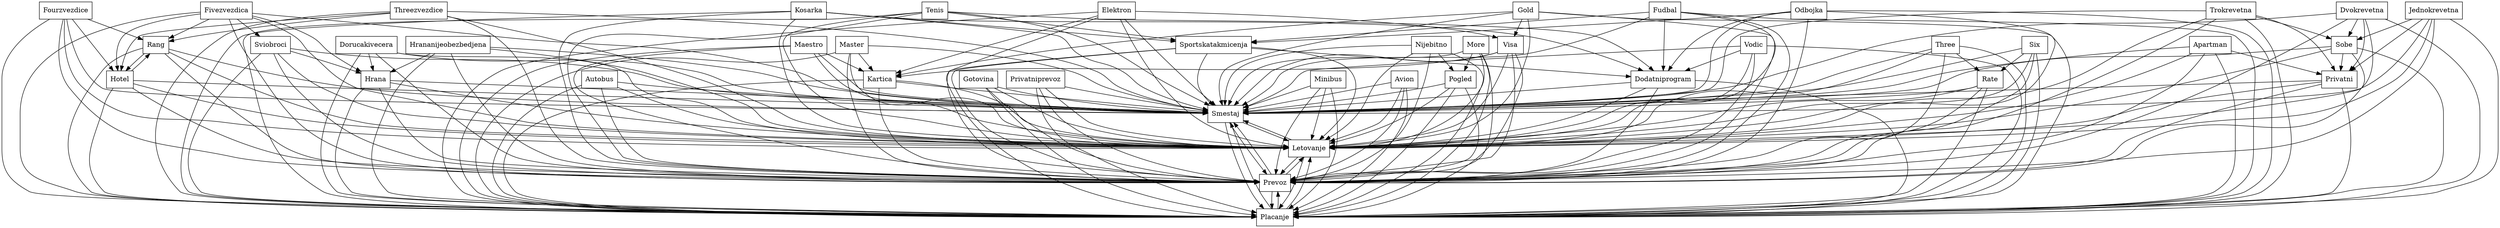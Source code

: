 digraph{
graph [rankdir=TB];
node [shape=box];
edge [arrowhead=normal];
0[label="Rang",]
1[label="Tenis",]
2[label="Elektron",]
3[label="Smestaj",]
4[label="Sviobroci",]
5[label="Autobus",]
6[label="Kosarka",]
7[label="Fudbal",]
8[label="Three",]
9[label="Kartica",]
10[label="Fivezvezdica",]
11[label="Vodic",]
12[label="Apartman",]
13[label="Six",]
14[label="Maestro",]
15[label="Dorucakivecera",]
16[label="Letovanje",]
17[label="Gold",]
18[label="Sobe",]
19[label="Placanje",]
20[label="Master",]
21[label="Dvokrevetna",]
22[label="Hrananijeobezbedjena",]
23[label="Pogled",]
24[label="Rate",]
25[label="Threezvezdice",]
26[label="Minibus",]
27[label="Visa",]
28[label="Dodatniprogram",]
29[label="Gotovina",]
30[label="Privatniprevoz",]
31[label="Nijebitno",]
32[label="Hotel",]
33[label="Hrana",]
34[label="Privatni",]
35[label="Sportskatakmicenja",]
36[label="Avion",]
37[label="Odbojka",]
38[label="Jednokrevetna",]
39[label="Fourzvezdice",]
40[label="Prevoz",]
41[label="More",]
42[label="Trokrevetna",]
0->3[label="",]
0->16[label="",]
0->19[label="",]
0->32[label="",]
0->40[label="",]
1->3[label="",]
1->16[label="",]
1->19[label="",]
1->28[label="",]
1->35[label="",]
1->40[label="",]
2->3[label="",]
2->9[label="",]
2->16[label="",]
2->19[label="",]
2->27[label="",]
2->40[label="",]
3->16[label="",]
3->19[label="",]
3->40[label="",]
4->3[label="",]
4->16[label="",]
4->19[label="",]
4->33[label="",]
4->40[label="",]
5->3[label="",]
5->16[label="",]
5->19[label="",]
5->40[label="",]
6->3[label="",]
6->16[label="",]
6->19[label="",]
6->28[label="",]
6->35[label="",]
6->40[label="",]
7->3[label="",]
7->16[label="",]
7->19[label="",]
7->28[label="",]
7->35[label="",]
7->40[label="",]
8->3[label="",]
8->16[label="",]
8->19[label="",]
8->24[label="",]
8->40[label="",]
9->3[label="",]
9->16[label="",]
9->19[label="",]
9->40[label="",]
10->0[label="",]
10->3[label="",]
10->4[label="",]
10->16[label="",]
10->19[label="",]
10->32[label="",]
10->33[label="",]
10->40[label="",]
11->3[label="",]
11->16[label="",]
11->19[label="",]
11->28[label="",]
11->40[label="",]
12->3[label="",]
12->16[label="",]
12->19[label="",]
12->34[label="",]
12->40[label="",]
13->3[label="",]
13->16[label="",]
13->19[label="",]
13->24[label="",]
13->40[label="",]
14->3[label="",]
14->9[label="",]
14->16[label="",]
14->19[label="",]
14->40[label="",]
15->3[label="",]
15->16[label="",]
15->19[label="",]
15->33[label="",]
15->40[label="",]
16->3[label="",]
16->19[label="",]
16->40[label="",]
17->3[label="",]
17->9[label="",]
17->16[label="",]
17->19[label="",]
17->27[label="",]
17->40[label="",]
18->3[label="",]
18->16[label="",]
18->19[label="",]
18->34[label="",]
18->40[label="",]
19->3[label="",]
19->16[label="",]
19->40[label="",]
20->3[label="",]
20->9[label="",]
20->16[label="",]
20->19[label="",]
20->40[label="",]
21->3[label="",]
21->16[label="",]
21->18[label="",]
21->19[label="",]
21->34[label="",]
21->40[label="",]
22->3[label="",]
22->16[label="",]
22->19[label="",]
22->33[label="",]
22->40[label="",]
23->3[label="",]
23->16[label="",]
23->19[label="",]
23->40[label="",]
24->3[label="",]
24->16[label="",]
24->19[label="",]
24->40[label="",]
25->0[label="",]
25->3[label="",]
25->16[label="",]
25->19[label="",]
25->32[label="",]
25->40[label="",]
26->3[label="",]
26->16[label="",]
26->19[label="",]
26->40[label="",]
27->3[label="",]
27->9[label="",]
27->16[label="",]
27->19[label="",]
27->40[label="",]
28->3[label="",]
28->16[label="",]
28->19[label="",]
28->40[label="",]
29->3[label="",]
29->16[label="",]
29->19[label="",]
29->40[label="",]
30->3[label="",]
30->16[label="",]
30->19[label="",]
30->40[label="",]
31->3[label="",]
31->16[label="",]
31->19[label="",]
31->23[label="",]
31->40[label="",]
32->0[label="",]
32->3[label="",]
32->16[label="",]
32->19[label="",]
32->40[label="",]
33->3[label="",]
33->16[label="",]
33->19[label="",]
33->40[label="",]
34->3[label="",]
34->16[label="",]
34->19[label="",]
34->40[label="",]
35->3[label="",]
35->16[label="",]
35->19[label="",]
35->28[label="",]
35->40[label="",]
36->3[label="",]
36->16[label="",]
36->19[label="",]
36->40[label="",]
37->3[label="",]
37->16[label="",]
37->19[label="",]
37->28[label="",]
37->35[label="",]
37->40[label="",]
38->3[label="",]
38->16[label="",]
38->18[label="",]
38->19[label="",]
38->34[label="",]
38->40[label="",]
39->0[label="",]
39->3[label="",]
39->16[label="",]
39->19[label="",]
39->32[label="",]
39->40[label="",]
40->3[label="",]
40->16[label="",]
40->19[label="",]
41->3[label="",]
41->16[label="",]
41->19[label="",]
41->23[label="",]
41->40[label="",]
42->3[label="",]
42->16[label="",]
42->18[label="",]
42->19[label="",]
42->34[label="",]
42->40[label="",]
}
